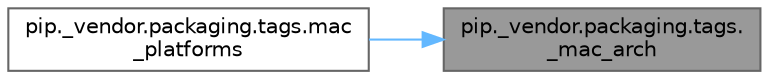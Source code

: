 digraph "pip._vendor.packaging.tags._mac_arch"
{
 // LATEX_PDF_SIZE
  bgcolor="transparent";
  edge [fontname=Helvetica,fontsize=10,labelfontname=Helvetica,labelfontsize=10];
  node [fontname=Helvetica,fontsize=10,shape=box,height=0.2,width=0.4];
  rankdir="RL";
  Node1 [id="Node000001",label="pip._vendor.packaging.tags.\l_mac_arch",height=0.2,width=0.4,color="gray40", fillcolor="grey60", style="filled", fontcolor="black",tooltip=" "];
  Node1 -> Node2 [id="edge1_Node000001_Node000002",dir="back",color="steelblue1",style="solid",tooltip=" "];
  Node2 [id="Node000002",label="pip._vendor.packaging.tags.mac\l_platforms",height=0.2,width=0.4,color="grey40", fillcolor="white", style="filled",URL="$namespacepip_1_1__vendor_1_1packaging_1_1tags.html#a96c5946f8433cceff99eacf2704bdb75",tooltip=" "];
}
